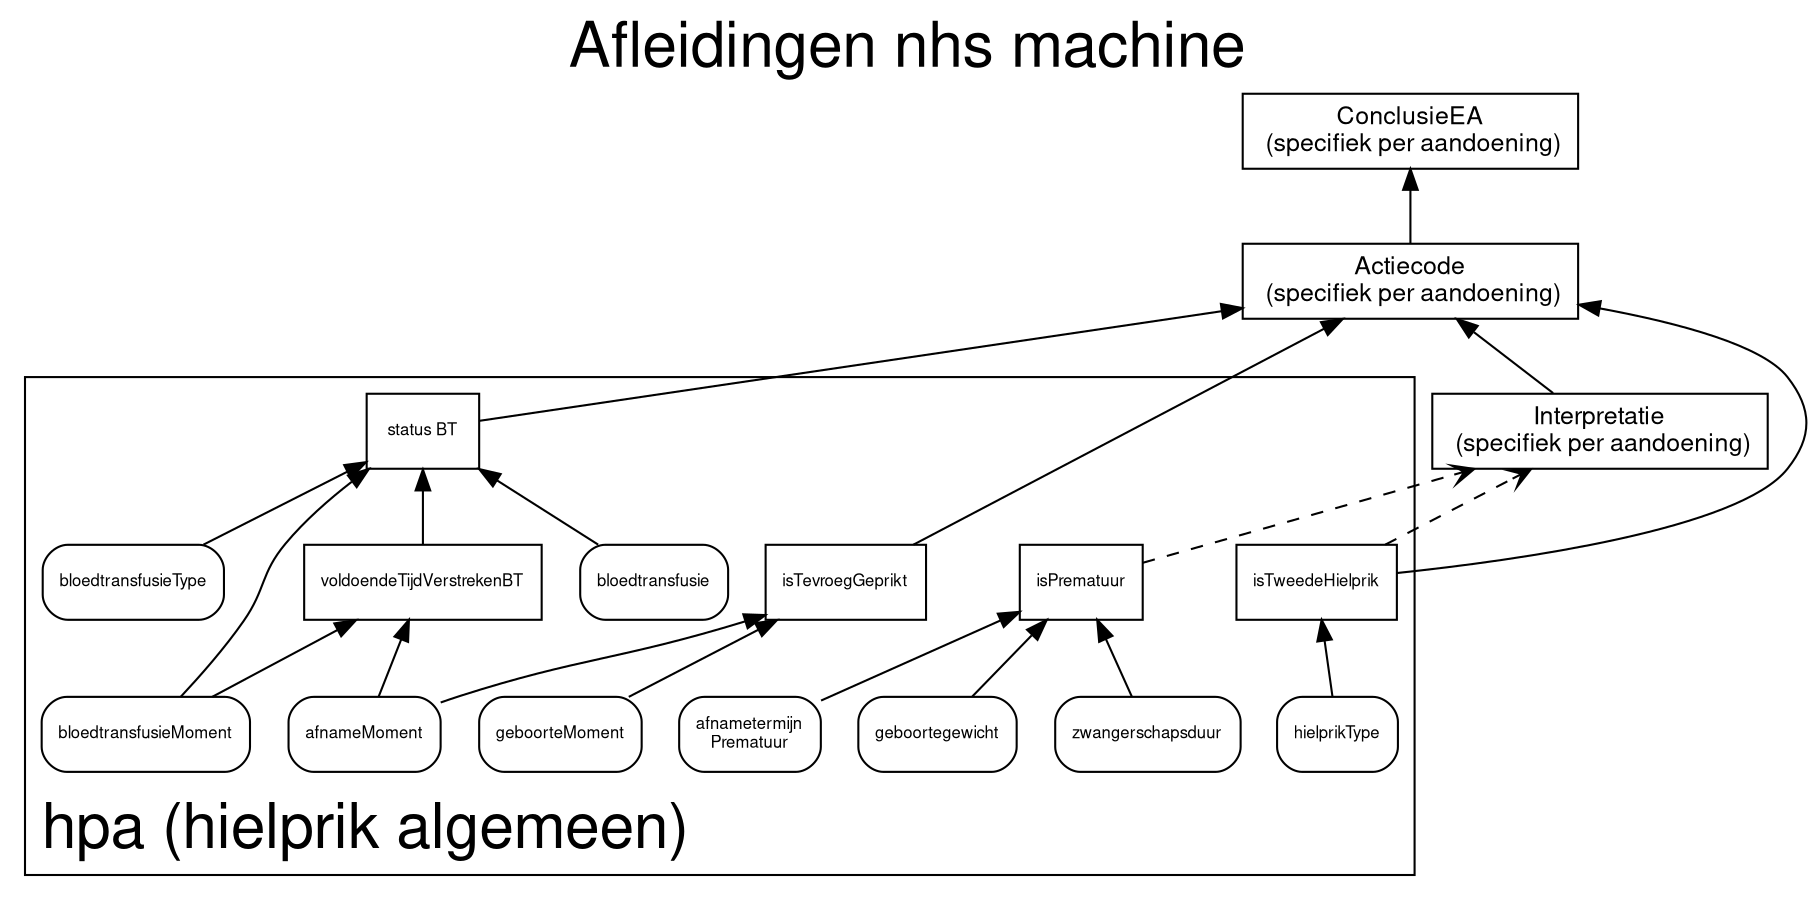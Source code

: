 digraph mygraph {
  rankdir="BT"
  fontname="Helvetica,Arial,sans-serif"
  concentrate=true
graph [charset="UTF-8"
       fontsize=30
       labelloc="t" 
       label="Afleidingen nhs machine" 
       layout="dot"
       splines=true 
       overlap=false 
       rankdir = "BT"]

  node [fontname="Helvetica,Arial,sans-serif"
        shape=Mrecord
        fontsize=12]
  edge [fontname="Helvetica,Arial,sans-serif"]

  subgraph cluster_0 {
    label = "hpa (hielprik algemeen)"; // hielprik algemeen 
    node [fontsize=8];
    labelloc="t"
    labeljust=l

  isTweedeHielprik [shape=box]
    hielprikType -> isTweedeHielprik

  isPrematuur [shape=box]
    "afnametermijn\nPrematuur" -> isPrematuur
    zwangerschapsduur -> isPrematuur
    geboortegewicht -> isPrematuur

  "status BT"[shape=box]
    bloedtransfusie -> "status BT"
    bloedtransfusieMoment -> "status BT"
    voldoendeTijdVerstrekenBT -> "status BT"
    bloedtransfusieType -> "status BT"

  isTevroegGeprikt [shape=box]
    geboorteMoment -> isTevroegGeprikt
    afnameMoment -> isTevroegGeprikt

  voldoendeTijdVerstrekenBT [shape=box]
    afnameMoment -> voldoendeTijdVerstrekenBT
    bloedtransfusieMoment -> voldoendeTijdVerstrekenBT
  }

  ConclusieEA [shape=box label= "ConclusieEA\n (specifiek per aandoening)"]
    Actiecode -> ConclusieEA

  Actiecode [shape=box label= "Actiecode\n (specifiek per aandoening)"]
    Interpretatie -> Actiecode
    "status BT" -> Actiecode
    isTevroegGeprikt -> Actiecode
    isTweedeHielprik -> Actiecode


  Interpretatie [shape=box, label= "Interpretatie\n (specifiek per aandoening)"]
   isPrematuur -> Interpretatie [style=dashed arrowhead=open]
   isTweedeHielprik -> Interpretatie [style=dashed arrowhead=open]
  




 }